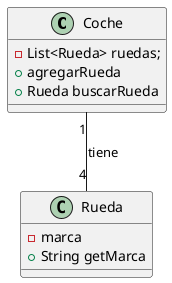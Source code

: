 @startuml
class Coche{
    - List<Rueda> ruedas;
    + agregarRueda
    + Rueda buscarRueda
}

class Rueda{
    - marca
    + String getMarca
}

Coche "1" -- "4" Rueda : "tiene"
@enduml
